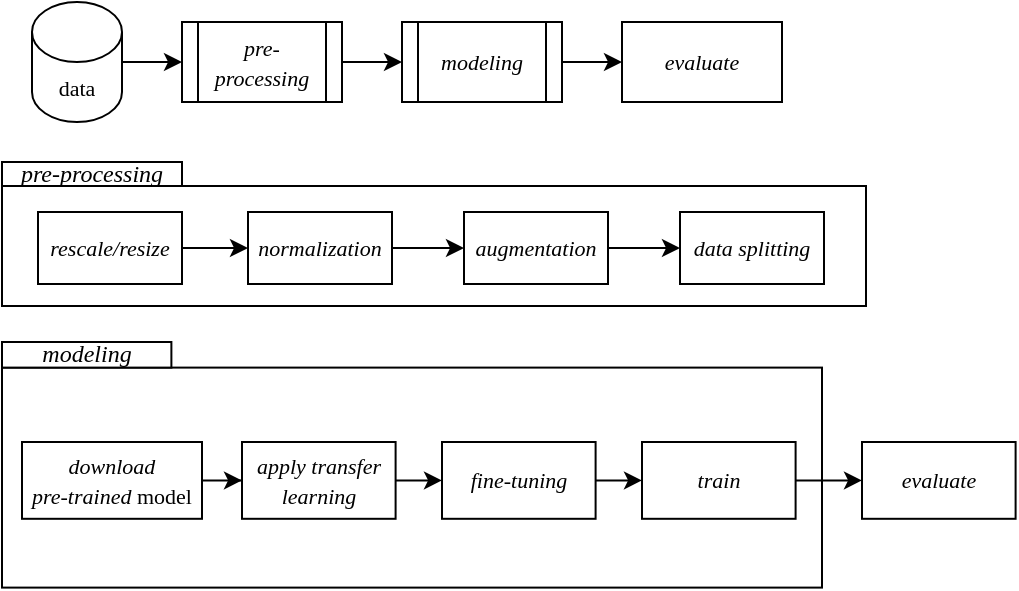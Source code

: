<mxfile version="21.3.8" type="github">
  <diagram name="Page-1" id="NlF8WP0hre4RFLIRDRxA">
    <mxGraphModel dx="654" dy="545" grid="1" gridSize="10" guides="1" tooltips="1" connect="1" arrows="1" fold="1" page="1" pageScale="1" pageWidth="850" pageHeight="1100" math="0" shadow="0">
      <root>
        <mxCell id="0" />
        <mxCell id="1" parent="0" />
        <mxCell id="evn2XHRo-gEDotEbOlT9-27" style="edgeStyle=orthogonalEdgeStyle;rounded=0;orthogonalLoop=1;jettySize=auto;html=1;entryX=0;entryY=0.5;entryDx=0;entryDy=0;" parent="1" source="evn2XHRo-gEDotEbOlT9-1" target="evn2XHRo-gEDotEbOlT9-2" edge="1">
          <mxGeometry relative="1" as="geometry" />
        </mxCell>
        <mxCell id="evn2XHRo-gEDotEbOlT9-1" value="&lt;font style=&quot;font-size: 11px;&quot; face=&quot;Times New Roman&quot;&gt;data&lt;/font&gt;" style="shape=cylinder3;whiteSpace=wrap;html=1;boundedLbl=1;backgroundOutline=1;size=15;" parent="1" vertex="1">
          <mxGeometry x="25" y="230" width="45" height="60" as="geometry" />
        </mxCell>
        <mxCell id="evn2XHRo-gEDotEbOlT9-28" style="edgeStyle=orthogonalEdgeStyle;rounded=0;orthogonalLoop=1;jettySize=auto;html=1;entryX=0;entryY=0.5;entryDx=0;entryDy=0;" parent="1" source="evn2XHRo-gEDotEbOlT9-2" target="vb6BDJxURzVaK_Un-Pn5-1" edge="1">
          <mxGeometry relative="1" as="geometry">
            <mxPoint x="280" y="250" as="targetPoint" />
          </mxGeometry>
        </mxCell>
        <mxCell id="evn2XHRo-gEDotEbOlT9-2" value="&lt;i&gt;&lt;font style=&quot;font-size: 11px;&quot; face=&quot;Times New Roman&quot;&gt;pre-processing&lt;/font&gt;&lt;/i&gt;" style="shape=process;whiteSpace=wrap;html=1;backgroundOutline=1;" parent="1" vertex="1">
          <mxGeometry x="100" y="240" width="80" height="40" as="geometry" />
        </mxCell>
        <mxCell id="evn2XHRo-gEDotEbOlT9-5" value="&lt;i&gt;&lt;font style=&quot;font-size: 11px;&quot; face=&quot;Times New Roman&quot;&gt;evaluate&lt;/font&gt;&lt;/i&gt;" style="rounded=0;whiteSpace=wrap;html=1;" parent="1" vertex="1">
          <mxGeometry x="320" y="240" width="80" height="40" as="geometry" />
        </mxCell>
        <mxCell id="MpTN_c-1IKIbRrfRc6SA-2" value="" style="group" parent="1" vertex="1" connectable="0">
          <mxGeometry x="10" y="310" width="432" height="150" as="geometry" />
        </mxCell>
        <mxCell id="MpTN_c-1IKIbRrfRc6SA-1" value="" style="rounded=0;whiteSpace=wrap;html=1;" parent="MpTN_c-1IKIbRrfRc6SA-2" vertex="1">
          <mxGeometry y="12" width="432" height="60" as="geometry" />
        </mxCell>
        <mxCell id="evn2XHRo-gEDotEbOlT9-21" value="&lt;i&gt;&lt;font style=&quot;font-size: 11px;&quot; face=&quot;Times New Roman&quot;&gt;rescale/resize&lt;/font&gt;&lt;/i&gt;" style="rounded=0;whiteSpace=wrap;html=1;" parent="MpTN_c-1IKIbRrfRc6SA-2" vertex="1">
          <mxGeometry x="18" y="25.0" width="72" height="36.0" as="geometry" />
        </mxCell>
        <mxCell id="evn2XHRo-gEDotEbOlT9-22" value="&lt;i&gt;&lt;font style=&quot;font-size: 11px;&quot; face=&quot;Times New Roman&quot;&gt;normalization&lt;/font&gt;&lt;/i&gt;" style="rounded=0;whiteSpace=wrap;html=1;" parent="MpTN_c-1IKIbRrfRc6SA-2" vertex="1">
          <mxGeometry x="123" y="25.0" width="72" height="36.0" as="geometry" />
        </mxCell>
        <mxCell id="evn2XHRo-gEDotEbOlT9-25" style="edgeStyle=orthogonalEdgeStyle;rounded=0;orthogonalLoop=1;jettySize=auto;html=1;" parent="MpTN_c-1IKIbRrfRc6SA-2" source="evn2XHRo-gEDotEbOlT9-21" target="evn2XHRo-gEDotEbOlT9-22" edge="1">
          <mxGeometry relative="1" as="geometry" />
        </mxCell>
        <mxCell id="vb6BDJxURzVaK_Un-Pn5-28" style="edgeStyle=orthogonalEdgeStyle;rounded=0;orthogonalLoop=1;jettySize=auto;html=1;" parent="MpTN_c-1IKIbRrfRc6SA-2" source="evn2XHRo-gEDotEbOlT9-23" target="vb6BDJxURzVaK_Un-Pn5-27" edge="1">
          <mxGeometry relative="1" as="geometry" />
        </mxCell>
        <mxCell id="evn2XHRo-gEDotEbOlT9-23" value="&lt;i&gt;&lt;font style=&quot;font-size: 11px;&quot; face=&quot;Times New Roman&quot;&gt;augmentation&lt;br&gt;&lt;/font&gt;&lt;/i&gt;" style="rounded=0;whiteSpace=wrap;html=1;" parent="MpTN_c-1IKIbRrfRc6SA-2" vertex="1">
          <mxGeometry x="231" y="25.0" width="72" height="36.0" as="geometry" />
        </mxCell>
        <mxCell id="evn2XHRo-gEDotEbOlT9-26" style="edgeStyle=orthogonalEdgeStyle;rounded=0;orthogonalLoop=1;jettySize=auto;html=1;" parent="MpTN_c-1IKIbRrfRc6SA-2" source="evn2XHRo-gEDotEbOlT9-22" target="evn2XHRo-gEDotEbOlT9-23" edge="1">
          <mxGeometry relative="1" as="geometry" />
        </mxCell>
        <mxCell id="evn2XHRo-gEDotEbOlT9-24" value="&lt;font face=&quot;Times New Roman&quot;&gt;&lt;i&gt;pre-processing&lt;/i&gt;&lt;/font&gt;" style="rounded=0;whiteSpace=wrap;html=1;" parent="MpTN_c-1IKIbRrfRc6SA-2" vertex="1">
          <mxGeometry width="90" height="12" as="geometry" />
        </mxCell>
        <mxCell id="vb6BDJxURzVaK_Un-Pn5-27" value="&lt;font style=&quot;font-size: 11px;&quot; face=&quot;Times New Roman&quot;&gt;&lt;i&gt;data splitting&lt;/i&gt;&lt;/font&gt;" style="rounded=0;whiteSpace=wrap;html=1;" parent="MpTN_c-1IKIbRrfRc6SA-2" vertex="1">
          <mxGeometry x="339" y="25.0" width="72" height="36.0" as="geometry" />
        </mxCell>
        <mxCell id="vb6BDJxURzVaK_Un-Pn5-2" value="" style="edgeStyle=orthogonalEdgeStyle;rounded=0;orthogonalLoop=1;jettySize=auto;html=1;exitX=1;exitY=0.5;exitDx=0;exitDy=0;" parent="1" source="vb6BDJxURzVaK_Un-Pn5-1" target="evn2XHRo-gEDotEbOlT9-5" edge="1">
          <mxGeometry relative="1" as="geometry" />
        </mxCell>
        <mxCell id="vb6BDJxURzVaK_Un-Pn5-1" value="&lt;font style=&quot;font-size: 11px;&quot; face=&quot;Times New Roman&quot;&gt;&lt;i&gt;modeling&lt;/i&gt;&lt;/font&gt;" style="shape=process;whiteSpace=wrap;html=1;backgroundOutline=1;" parent="1" vertex="1">
          <mxGeometry x="210" y="240" width="80" height="40" as="geometry" />
        </mxCell>
        <mxCell id="vb6BDJxURzVaK_Un-Pn5-17" style="edgeStyle=orthogonalEdgeStyle;rounded=0;orthogonalLoop=1;jettySize=auto;html=1;" parent="1" edge="1">
          <mxGeometry relative="1" as="geometry">
            <mxPoint x="154.688" y="586.4" as="targetPoint" />
          </mxGeometry>
        </mxCell>
        <mxCell id="vb6BDJxURzVaK_Un-Pn5-19" style="edgeStyle=orthogonalEdgeStyle;rounded=0;orthogonalLoop=1;jettySize=auto;html=1;" parent="1" edge="1">
          <mxGeometry relative="1" as="geometry">
            <mxPoint x="281.731" y="586.4" as="targetPoint" />
          </mxGeometry>
        </mxCell>
        <mxCell id="DdDWji65b_mSvEh0JpxM-1" value="" style="group" parent="1" vertex="1" connectable="0">
          <mxGeometry x="10" y="400" width="446.8" height="122.8" as="geometry" />
        </mxCell>
        <mxCell id="vb6BDJxURzVaK_Un-Pn5-14" value="" style="rounded=0;whiteSpace=wrap;html=1;" parent="DdDWji65b_mSvEh0JpxM-1" vertex="1">
          <mxGeometry y="12.8" width="410" height="110" as="geometry" />
        </mxCell>
        <mxCell id="vb6BDJxURzVaK_Un-Pn5-20" value="&lt;font face=&quot;Times New Roman&quot;&gt;&lt;i&gt;modeling&lt;/i&gt;&lt;/font&gt;" style="rounded=0;whiteSpace=wrap;html=1;" parent="DdDWji65b_mSvEh0JpxM-1" vertex="1">
          <mxGeometry width="84.695" height="12.8" as="geometry" />
        </mxCell>
        <mxCell id="vb6BDJxURzVaK_Un-Pn5-5" value="&lt;font style=&quot;font-size: 11px;&quot; face=&quot;Times New Roman&quot;&gt;&lt;i&gt;download&lt;/i&gt;&lt;br&gt;&lt;i&gt;pre-trained&lt;/i&gt;&amp;nbsp;model&lt;/font&gt;" style="rounded=0;whiteSpace=wrap;html=1;" parent="DdDWji65b_mSvEh0JpxM-1" vertex="1">
          <mxGeometry x="10" y="50" width="90" height="38.4" as="geometry" />
        </mxCell>
        <mxCell id="oxgxT8BOQuSzSIhW0R60-1" style="edgeStyle=orthogonalEdgeStyle;rounded=0;orthogonalLoop=1;jettySize=auto;html=1;entryX=0;entryY=0.5;entryDx=0;entryDy=0;" edge="1" parent="DdDWji65b_mSvEh0JpxM-1" source="vb6BDJxURzVaK_Un-Pn5-6" target="vb6BDJxURzVaK_Un-Pn5-23">
          <mxGeometry relative="1" as="geometry" />
        </mxCell>
        <mxCell id="vb6BDJxURzVaK_Un-Pn5-6" value="&lt;font style=&quot;font-size: 11px;&quot; face=&quot;Times New Roman&quot;&gt;&lt;i&gt;apply transfer learning&lt;/i&gt;&lt;/font&gt;" style="rounded=0;whiteSpace=wrap;html=1;" parent="DdDWji65b_mSvEh0JpxM-1" vertex="1">
          <mxGeometry x="120.0" y="50" width="76.8" height="38.4" as="geometry" />
        </mxCell>
        <mxCell id="vb6BDJxURzVaK_Un-Pn5-8" value="&lt;font style=&quot;font-size: 11px;&quot; face=&quot;Times New Roman&quot;&gt;&lt;i&gt;train&lt;/i&gt;&lt;/font&gt;" style="rounded=0;whiteSpace=wrap;html=1;" parent="DdDWji65b_mSvEh0JpxM-1" vertex="1">
          <mxGeometry x="320.0" y="50" width="76.8" height="38.4" as="geometry" />
        </mxCell>
        <mxCell id="vb6BDJxURzVaK_Un-Pn5-7" style="edgeStyle=orthogonalEdgeStyle;rounded=0;orthogonalLoop=1;jettySize=auto;html=1;" parent="DdDWji65b_mSvEh0JpxM-1" source="vb6BDJxURzVaK_Un-Pn5-5" target="vb6BDJxURzVaK_Un-Pn5-6" edge="1">
          <mxGeometry relative="1" as="geometry" />
        </mxCell>
        <mxCell id="vb6BDJxURzVaK_Un-Pn5-25" style="edgeStyle=orthogonalEdgeStyle;rounded=0;orthogonalLoop=1;jettySize=auto;html=1;entryX=0;entryY=0.5;entryDx=0;entryDy=0;" parent="DdDWji65b_mSvEh0JpxM-1" source="vb6BDJxURzVaK_Un-Pn5-23" target="vb6BDJxURzVaK_Un-Pn5-8" edge="1">
          <mxGeometry relative="1" as="geometry" />
        </mxCell>
        <mxCell id="vb6BDJxURzVaK_Un-Pn5-23" value="&lt;font style=&quot;font-size: 11px;&quot; face=&quot;Times New Roman&quot;&gt;&lt;i&gt;fine-tuning&lt;/i&gt;&lt;/font&gt;" style="rounded=0;whiteSpace=wrap;html=1;" parent="DdDWji65b_mSvEh0JpxM-1" vertex="1">
          <mxGeometry x="220" y="50.0" width="76.8" height="38.4" as="geometry" />
        </mxCell>
        <mxCell id="vb6BDJxURzVaK_Un-Pn5-21" value="&lt;font style=&quot;font-size: 11px;&quot; face=&quot;Times New Roman&quot;&gt;&lt;i&gt;evaluate&lt;/i&gt;&lt;/font&gt;" style="rounded=0;whiteSpace=wrap;html=1;" parent="1" vertex="1">
          <mxGeometry x="440.0" y="450" width="76.8" height="38.4" as="geometry" />
        </mxCell>
        <mxCell id="vb6BDJxURzVaK_Un-Pn5-22" style="edgeStyle=orthogonalEdgeStyle;rounded=0;orthogonalLoop=1;jettySize=auto;html=1;entryX=0;entryY=0.5;entryDx=0;entryDy=0;" parent="1" source="vb6BDJxURzVaK_Un-Pn5-8" target="vb6BDJxURzVaK_Un-Pn5-21" edge="1">
          <mxGeometry relative="1" as="geometry" />
        </mxCell>
      </root>
    </mxGraphModel>
  </diagram>
</mxfile>
